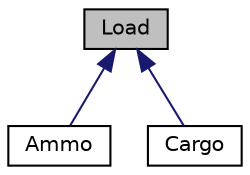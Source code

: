 digraph "Load"
{
 // LATEX_PDF_SIZE
  edge [fontname="Helvetica",fontsize="10",labelfontname="Helvetica",labelfontsize="10"];
  node [fontname="Helvetica",fontsize="10",shape=record];
  Node1 [label="Load",height=0.2,width=0.4,color="black", fillcolor="grey75", style="filled", fontcolor="black",tooltip="Load of aircraft that can be droped or launched."];
  Node1 -> Node2 [dir="back",color="midnightblue",fontsize="10",style="solid",fontname="Helvetica"];
  Node2 [label="Ammo",height=0.2,width=0.4,color="black", fillcolor="white", style="filled",URL="$class_ammo.html",tooltip=" "];
  Node1 -> Node3 [dir="back",color="midnightblue",fontsize="10",style="solid",fontname="Helvetica"];
  Node3 [label="Cargo",height=0.2,width=0.4,color="black", fillcolor="white", style="filled",URL="$class_cargo.html",tooltip=" "];
}
